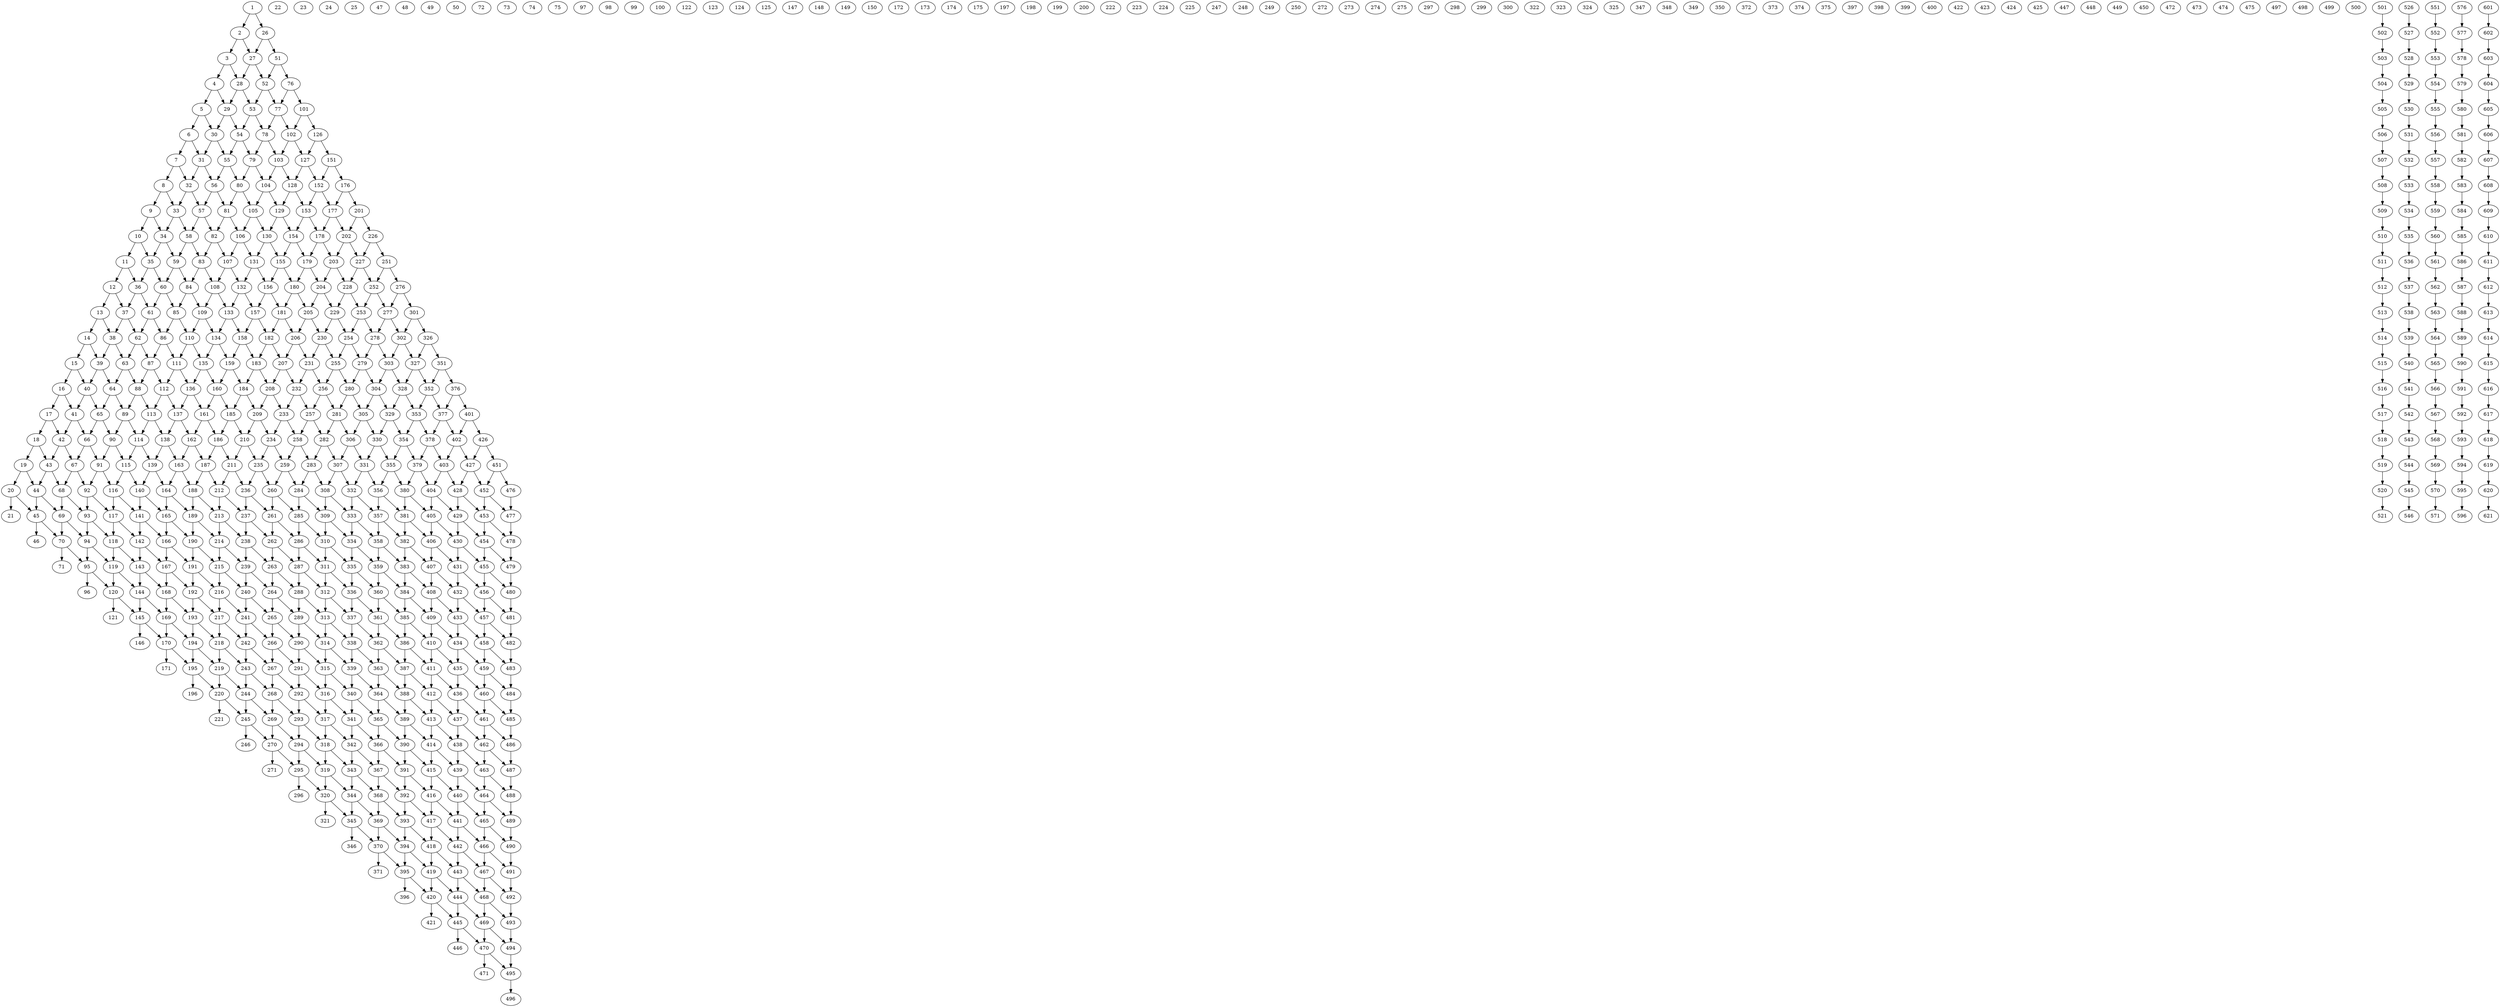 digraph G {
	1;
	2;
	3;
	4;
	5;
	6;
	7;
	8;
	9;
	10;
	11;
	12;
	13;
	14;
	15;
	16;
	17;
	18;
	19;
	20;
	21;
	22;
	23;
	24;
	25;
	26;
	27;
	28;
	29;
	30;
	31;
	32;
	33;
	34;
	35;
	36;
	37;
	38;
	39;
	40;
	41;
	42;
	43;
	44;
	45;
	46;
	47;
	48;
	49;
	50;
	51;
	52;
	53;
	54;
	55;
	56;
	57;
	58;
	59;
	60;
	61;
	62;
	63;
	64;
	65;
	66;
	67;
	68;
	69;
	70;
	71;
	72;
	73;
	74;
	75;
	76;
	77;
	78;
	79;
	80;
	81;
	82;
	83;
	84;
	85;
	86;
	87;
	88;
	89;
	90;
	91;
	92;
	93;
	94;
	95;
	96;
	97;
	98;
	99;
	100;
	101;
	102;
	103;
	104;
	105;
	106;
	107;
	108;
	109;
	110;
	111;
	112;
	113;
	114;
	115;
	116;
	117;
	118;
	119;
	120;
	121;
	122;
	123;
	124;
	125;
	126;
	127;
	128;
	129;
	130;
	131;
	132;
	133;
	134;
	135;
	136;
	137;
	138;
	139;
	140;
	141;
	142;
	143;
	144;
	145;
	146;
	147;
	148;
	149;
	150;
	151;
	152;
	153;
	154;
	155;
	156;
	157;
	158;
	159;
	160;
	161;
	162;
	163;
	164;
	165;
	166;
	167;
	168;
	169;
	170;
	171;
	172;
	173;
	174;
	175;
	176;
	177;
	178;
	179;
	180;
	181;
	182;
	183;
	184;
	185;
	186;
	187;
	188;
	189;
	190;
	191;
	192;
	193;
	194;
	195;
	196;
	197;
	198;
	199;
	200;
	201;
	202;
	203;
	204;
	205;
	206;
	207;
	208;
	209;
	210;
	211;
	212;
	213;
	214;
	215;
	216;
	217;
	218;
	219;
	220;
	221;
	222;
	223;
	224;
	225;
	226;
	227;
	228;
	229;
	230;
	231;
	232;
	233;
	234;
	235;
	236;
	237;
	238;
	239;
	240;
	241;
	242;
	243;
	244;
	245;
	246;
	247;
	248;
	249;
	250;
	251;
	252;
	253;
	254;
	255;
	256;
	257;
	258;
	259;
	260;
	261;
	262;
	263;
	264;
	265;
	266;
	267;
	268;
	269;
	270;
	271;
	272;
	273;
	274;
	275;
	276;
	277;
	278;
	279;
	280;
	281;
	282;
	283;
	284;
	285;
	286;
	287;
	288;
	289;
	290;
	291;
	292;
	293;
	294;
	295;
	296;
	297;
	298;
	299;
	300;
	301;
	302;
	303;
	304;
	305;
	306;
	307;
	308;
	309;
	310;
	311;
	312;
	313;
	314;
	315;
	316;
	317;
	318;
	319;
	320;
	321;
	322;
	323;
	324;
	325;
	326;
	327;
	328;
	329;
	330;
	331;
	332;
	333;
	334;
	335;
	336;
	337;
	338;
	339;
	340;
	341;
	342;
	343;
	344;
	345;
	346;
	347;
	348;
	349;
	350;
	351;
	352;
	353;
	354;
	355;
	356;
	357;
	358;
	359;
	360;
	361;
	362;
	363;
	364;
	365;
	366;
	367;
	368;
	369;
	370;
	371;
	372;
	373;
	374;
	375;
	376;
	377;
	378;
	379;
	380;
	381;
	382;
	383;
	384;
	385;
	386;
	387;
	388;
	389;
	390;
	391;
	392;
	393;
	394;
	395;
	396;
	397;
	398;
	399;
	400;
	401;
	402;
	403;
	404;
	405;
	406;
	407;
	408;
	409;
	410;
	411;
	412;
	413;
	414;
	415;
	416;
	417;
	418;
	419;
	420;
	421;
	422;
	423;
	424;
	425;
	426;
	427;
	428;
	429;
	430;
	431;
	432;
	433;
	434;
	435;
	436;
	437;
	438;
	439;
	440;
	441;
	442;
	443;
	444;
	445;
	446;
	447;
	448;
	449;
	450;
	451;
	452;
	453;
	454;
	455;
	456;
	457;
	458;
	459;
	460;
	461;
	462;
	463;
	464;
	465;
	466;
	467;
	468;
	469;
	470;
	471;
	472;
	473;
	474;
	475;
	476;
	477;
	478;
	479;
	480;
	481;
	482;
	483;
	484;
	485;
	486;
	487;
	488;
	489;
	490;
	491;
	492;
	493;
	494;
	495;
	496;
	497;
	498;
	499;
	500;
	501;
	502;
	503;
	504;
	505;
	506;
	507;
	508;
	509;
	510;
	511;
	512;
	513;
	514;
	515;
	516;
	517;
	518;
	519;
	520;
	521;
	526;
	527;
	528;
	529;
	530;
	531;
	532;
	533;
	534;
	535;
	536;
	537;
	538;
	539;
	540;
	541;
	542;
	543;
	544;
	545;
	546;
	551;
	552;
	553;
	554;
	555;
	556;
	557;
	558;
	559;
	560;
	561;
	562;
	563;
	564;
	565;
	566;
	567;
	568;
	569;
	570;
	571;
	576;
	577;
	578;
	579;
	580;
	581;
	582;
	583;
	584;
	585;
	586;
	587;
	588;
	589;
	590;
	591;
	592;
	593;
	594;
	595;
	596;
	601;
	602;
	603;
	604;
	605;
	606;
	607;
	608;
	609;
	610;
	611;
	612;
	613;
	614;
	615;
	616;
	617;
	618;
	619;
	620;
	621;
	1 -> 2;
	1 -> 26;
	2 -> 3;
	2 -> 27;
	3 -> 4;
	3 -> 28;
	4 -> 5;
	4 -> 29;
	5 -> 6;
	5 -> 30;
	6 -> 7;
	6 -> 31;
	7 -> 8;
	7 -> 32;
	8 -> 9;
	8 -> 33;
	9 -> 10;
	9 -> 34;
	10 -> 11;
	10 -> 35;
	11 -> 12;
	11 -> 36;
	12 -> 13;
	12 -> 37;
	13 -> 14;
	13 -> 38;
	14 -> 15;
	14 -> 39;
	15 -> 16;
	15 -> 40;
	16 -> 17;
	16 -> 41;
	17 -> 18;
	17 -> 42;
	18 -> 19;
	18 -> 43;
	19 -> 20;
	19 -> 44;
	20 -> 21;
	20 -> 45;
	26 -> 27;
	26 -> 51;
	27 -> 28;
	27 -> 52;
	28 -> 29;
	28 -> 53;
	29 -> 30;
	29 -> 54;
	30 -> 31;
	30 -> 55;
	31 -> 32;
	31 -> 56;
	32 -> 33;
	32 -> 57;
	33 -> 34;
	33 -> 58;
	34 -> 35;
	34 -> 59;
	35 -> 36;
	35 -> 60;
	36 -> 37;
	36 -> 61;
	37 -> 38;
	37 -> 62;
	38 -> 39;
	38 -> 63;
	39 -> 40;
	39 -> 64;
	40 -> 41;
	40 -> 65;
	41 -> 42;
	41 -> 66;
	42 -> 43;
	42 -> 67;
	43 -> 44;
	43 -> 68;
	44 -> 45;
	44 -> 69;
	45 -> 46;
	45 -> 70;
	51 -> 52;
	51 -> 76;
	52 -> 53;
	52 -> 77;
	53 -> 54;
	53 -> 78;
	54 -> 55;
	54 -> 79;
	55 -> 56;
	55 -> 80;
	56 -> 57;
	56 -> 81;
	57 -> 58;
	57 -> 82;
	58 -> 59;
	58 -> 83;
	59 -> 60;
	59 -> 84;
	60 -> 61;
	60 -> 85;
	61 -> 62;
	61 -> 86;
	62 -> 63;
	62 -> 87;
	63 -> 64;
	63 -> 88;
	64 -> 65;
	64 -> 89;
	65 -> 66;
	65 -> 90;
	66 -> 67;
	66 -> 91;
	67 -> 68;
	67 -> 92;
	68 -> 69;
	68 -> 93;
	69 -> 70;
	69 -> 94;
	70 -> 71;
	70 -> 95;
	76 -> 77;
	76 -> 101;
	77 -> 78;
	77 -> 102;
	78 -> 79;
	78 -> 103;
	79 -> 80;
	79 -> 104;
	80 -> 81;
	80 -> 105;
	81 -> 82;
	81 -> 106;
	82 -> 83;
	82 -> 107;
	83 -> 84;
	83 -> 108;
	84 -> 85;
	84 -> 109;
	85 -> 86;
	85 -> 110;
	86 -> 87;
	86 -> 111;
	87 -> 88;
	87 -> 112;
	88 -> 89;
	88 -> 113;
	89 -> 90;
	89 -> 114;
	90 -> 91;
	90 -> 115;
	91 -> 92;
	91 -> 116;
	92 -> 93;
	92 -> 117;
	93 -> 94;
	93 -> 118;
	94 -> 95;
	94 -> 119;
	95 -> 96;
	95 -> 120;
	101 -> 102;
	101 -> 126;
	102 -> 103;
	102 -> 127;
	103 -> 104;
	103 -> 128;
	104 -> 105;
	104 -> 129;
	105 -> 106;
	105 -> 130;
	106 -> 107;
	106 -> 131;
	107 -> 108;
	107 -> 132;
	108 -> 109;
	108 -> 133;
	109 -> 110;
	109 -> 134;
	110 -> 111;
	110 -> 135;
	111 -> 112;
	111 -> 136;
	112 -> 113;
	112 -> 137;
	113 -> 114;
	113 -> 138;
	114 -> 115;
	114 -> 139;
	115 -> 116;
	115 -> 140;
	116 -> 117;
	116 -> 141;
	117 -> 118;
	117 -> 142;
	118 -> 119;
	118 -> 143;
	119 -> 120;
	119 -> 144;
	120 -> 121;
	120 -> 145;
	126 -> 127;
	126 -> 151;
	127 -> 128;
	127 -> 152;
	128 -> 129;
	128 -> 153;
	129 -> 130;
	129 -> 154;
	130 -> 131;
	130 -> 155;
	131 -> 132;
	131 -> 156;
	132 -> 133;
	132 -> 157;
	133 -> 134;
	133 -> 158;
	134 -> 135;
	134 -> 159;
	135 -> 136;
	135 -> 160;
	136 -> 137;
	136 -> 161;
	137 -> 138;
	137 -> 162;
	138 -> 139;
	138 -> 163;
	139 -> 140;
	139 -> 164;
	140 -> 141;
	140 -> 165;
	141 -> 142;
	141 -> 166;
	142 -> 143;
	142 -> 167;
	143 -> 144;
	143 -> 168;
	144 -> 145;
	144 -> 169;
	145 -> 146;
	145 -> 170;
	151 -> 152;
	151 -> 176;
	152 -> 153;
	152 -> 177;
	153 -> 154;
	153 -> 178;
	154 -> 155;
	154 -> 179;
	155 -> 156;
	155 -> 180;
	156 -> 157;
	156 -> 181;
	157 -> 158;
	157 -> 182;
	158 -> 159;
	158 -> 183;
	159 -> 160;
	159 -> 184;
	160 -> 161;
	160 -> 185;
	161 -> 162;
	161 -> 186;
	162 -> 163;
	162 -> 187;
	163 -> 164;
	163 -> 188;
	164 -> 165;
	164 -> 189;
	165 -> 166;
	165 -> 190;
	166 -> 167;
	166 -> 191;
	167 -> 168;
	167 -> 192;
	168 -> 169;
	168 -> 193;
	169 -> 170;
	169 -> 194;
	170 -> 171;
	170 -> 195;
	176 -> 177;
	176 -> 201;
	177 -> 178;
	177 -> 202;
	178 -> 179;
	178 -> 203;
	179 -> 180;
	179 -> 204;
	180 -> 181;
	180 -> 205;
	181 -> 182;
	181 -> 206;
	182 -> 183;
	182 -> 207;
	183 -> 184;
	183 -> 208;
	184 -> 185;
	184 -> 209;
	185 -> 186;
	185 -> 210;
	186 -> 187;
	186 -> 211;
	187 -> 188;
	187 -> 212;
	188 -> 189;
	188 -> 213;
	189 -> 190;
	189 -> 214;
	190 -> 191;
	190 -> 215;
	191 -> 192;
	191 -> 216;
	192 -> 193;
	192 -> 217;
	193 -> 194;
	193 -> 218;
	194 -> 195;
	194 -> 219;
	195 -> 196;
	195 -> 220;
	201 -> 202;
	201 -> 226;
	202 -> 203;
	202 -> 227;
	203 -> 204;
	203 -> 228;
	204 -> 205;
	204 -> 229;
	205 -> 206;
	205 -> 230;
	206 -> 207;
	206 -> 231;
	207 -> 208;
	207 -> 232;
	208 -> 209;
	208 -> 233;
	209 -> 210;
	209 -> 234;
	210 -> 211;
	210 -> 235;
	211 -> 212;
	211 -> 236;
	212 -> 213;
	212 -> 237;
	213 -> 214;
	213 -> 238;
	214 -> 215;
	214 -> 239;
	215 -> 216;
	215 -> 240;
	216 -> 217;
	216 -> 241;
	217 -> 218;
	217 -> 242;
	218 -> 219;
	218 -> 243;
	219 -> 220;
	219 -> 244;
	220 -> 221;
	220 -> 245;
	226 -> 227;
	226 -> 251;
	227 -> 228;
	227 -> 252;
	228 -> 229;
	228 -> 253;
	229 -> 230;
	229 -> 254;
	230 -> 231;
	230 -> 255;
	231 -> 232;
	231 -> 256;
	232 -> 233;
	232 -> 257;
	233 -> 234;
	233 -> 258;
	234 -> 235;
	234 -> 259;
	235 -> 236;
	235 -> 260;
	236 -> 237;
	236 -> 261;
	237 -> 238;
	237 -> 262;
	238 -> 239;
	238 -> 263;
	239 -> 240;
	239 -> 264;
	240 -> 241;
	240 -> 265;
	241 -> 242;
	241 -> 266;
	242 -> 243;
	242 -> 267;
	243 -> 244;
	243 -> 268;
	244 -> 245;
	244 -> 269;
	245 -> 246;
	245 -> 270;
	251 -> 252;
	251 -> 276;
	252 -> 253;
	252 -> 277;
	253 -> 254;
	253 -> 278;
	254 -> 255;
	254 -> 279;
	255 -> 256;
	255 -> 280;
	256 -> 257;
	256 -> 281;
	257 -> 258;
	257 -> 282;
	258 -> 259;
	258 -> 283;
	259 -> 260;
	259 -> 284;
	260 -> 261;
	260 -> 285;
	261 -> 262;
	261 -> 286;
	262 -> 263;
	262 -> 287;
	263 -> 264;
	263 -> 288;
	264 -> 265;
	264 -> 289;
	265 -> 266;
	265 -> 290;
	266 -> 267;
	266 -> 291;
	267 -> 268;
	267 -> 292;
	268 -> 269;
	268 -> 293;
	269 -> 270;
	269 -> 294;
	270 -> 271;
	270 -> 295;
	276 -> 277;
	276 -> 301;
	277 -> 278;
	277 -> 302;
	278 -> 279;
	278 -> 303;
	279 -> 280;
	279 -> 304;
	280 -> 281;
	280 -> 305;
	281 -> 282;
	281 -> 306;
	282 -> 283;
	282 -> 307;
	283 -> 284;
	283 -> 308;
	284 -> 285;
	284 -> 309;
	285 -> 286;
	285 -> 310;
	286 -> 287;
	286 -> 311;
	287 -> 288;
	287 -> 312;
	288 -> 289;
	288 -> 313;
	289 -> 290;
	289 -> 314;
	290 -> 291;
	290 -> 315;
	291 -> 292;
	291 -> 316;
	292 -> 293;
	292 -> 317;
	293 -> 294;
	293 -> 318;
	294 -> 295;
	294 -> 319;
	295 -> 296;
	295 -> 320;
	301 -> 302;
	301 -> 326;
	302 -> 303;
	302 -> 327;
	303 -> 304;
	303 -> 328;
	304 -> 305;
	304 -> 329;
	305 -> 306;
	305 -> 330;
	306 -> 307;
	306 -> 331;
	307 -> 308;
	307 -> 332;
	308 -> 309;
	308 -> 333;
	309 -> 310;
	309 -> 334;
	310 -> 311;
	310 -> 335;
	311 -> 312;
	311 -> 336;
	312 -> 313;
	312 -> 337;
	313 -> 314;
	313 -> 338;
	314 -> 315;
	314 -> 339;
	315 -> 316;
	315 -> 340;
	316 -> 317;
	316 -> 341;
	317 -> 318;
	317 -> 342;
	318 -> 319;
	318 -> 343;
	319 -> 320;
	319 -> 344;
	320 -> 321;
	320 -> 345;
	326 -> 327;
	326 -> 351;
	327 -> 328;
	327 -> 352;
	328 -> 329;
	328 -> 353;
	329 -> 330;
	329 -> 354;
	330 -> 331;
	330 -> 355;
	331 -> 332;
	331 -> 356;
	332 -> 333;
	332 -> 357;
	333 -> 334;
	333 -> 358;
	334 -> 335;
	334 -> 359;
	335 -> 336;
	335 -> 360;
	336 -> 337;
	336 -> 361;
	337 -> 338;
	337 -> 362;
	338 -> 339;
	338 -> 363;
	339 -> 340;
	339 -> 364;
	340 -> 341;
	340 -> 365;
	341 -> 342;
	341 -> 366;
	342 -> 343;
	342 -> 367;
	343 -> 344;
	343 -> 368;
	344 -> 345;
	344 -> 369;
	345 -> 346;
	345 -> 370;
	351 -> 352;
	351 -> 376;
	352 -> 353;
	352 -> 377;
	353 -> 354;
	353 -> 378;
	354 -> 355;
	354 -> 379;
	355 -> 356;
	355 -> 380;
	356 -> 357;
	356 -> 381;
	357 -> 358;
	357 -> 382;
	358 -> 359;
	358 -> 383;
	359 -> 360;
	359 -> 384;
	360 -> 361;
	360 -> 385;
	361 -> 362;
	361 -> 386;
	362 -> 363;
	362 -> 387;
	363 -> 364;
	363 -> 388;
	364 -> 365;
	364 -> 389;
	365 -> 366;
	365 -> 390;
	366 -> 367;
	366 -> 391;
	367 -> 368;
	367 -> 392;
	368 -> 369;
	368 -> 393;
	369 -> 370;
	369 -> 394;
	370 -> 371;
	370 -> 395;
	376 -> 377;
	376 -> 401;
	377 -> 378;
	377 -> 402;
	378 -> 379;
	378 -> 403;
	379 -> 380;
	379 -> 404;
	380 -> 381;
	380 -> 405;
	381 -> 382;
	381 -> 406;
	382 -> 383;
	382 -> 407;
	383 -> 384;
	383 -> 408;
	384 -> 385;
	384 -> 409;
	385 -> 386;
	385 -> 410;
	386 -> 387;
	386 -> 411;
	387 -> 388;
	387 -> 412;
	388 -> 389;
	388 -> 413;
	389 -> 390;
	389 -> 414;
	390 -> 391;
	390 -> 415;
	391 -> 392;
	391 -> 416;
	392 -> 393;
	392 -> 417;
	393 -> 394;
	393 -> 418;
	394 -> 395;
	394 -> 419;
	395 -> 396;
	395 -> 420;
	401 -> 402;
	401 -> 426;
	402 -> 403;
	402 -> 427;
	403 -> 404;
	403 -> 428;
	404 -> 405;
	404 -> 429;
	405 -> 406;
	405 -> 430;
	406 -> 407;
	406 -> 431;
	407 -> 408;
	407 -> 432;
	408 -> 409;
	408 -> 433;
	409 -> 410;
	409 -> 434;
	410 -> 411;
	410 -> 435;
	411 -> 412;
	411 -> 436;
	412 -> 413;
	412 -> 437;
	413 -> 414;
	413 -> 438;
	414 -> 415;
	414 -> 439;
	415 -> 416;
	415 -> 440;
	416 -> 417;
	416 -> 441;
	417 -> 418;
	417 -> 442;
	418 -> 419;
	418 -> 443;
	419 -> 420;
	419 -> 444;
	420 -> 421;
	420 -> 445;
	426 -> 427;
	426 -> 451;
	427 -> 428;
	427 -> 452;
	428 -> 429;
	428 -> 453;
	429 -> 430;
	429 -> 454;
	430 -> 431;
	430 -> 455;
	431 -> 432;
	431 -> 456;
	432 -> 433;
	432 -> 457;
	433 -> 434;
	433 -> 458;
	434 -> 435;
	434 -> 459;
	435 -> 436;
	435 -> 460;
	436 -> 437;
	436 -> 461;
	437 -> 438;
	437 -> 462;
	438 -> 439;
	438 -> 463;
	439 -> 440;
	439 -> 464;
	440 -> 441;
	440 -> 465;
	441 -> 442;
	441 -> 466;
	442 -> 443;
	442 -> 467;
	443 -> 444;
	443 -> 468;
	444 -> 445;
	444 -> 469;
	445 -> 446;
	445 -> 470;
	451 -> 452;
	451 -> 476;
	452 -> 453;
	452 -> 477;
	453 -> 454;
	453 -> 478;
	454 -> 455;
	454 -> 479;
	455 -> 456;
	455 -> 480;
	456 -> 457;
	456 -> 481;
	457 -> 458;
	457 -> 482;
	458 -> 459;
	458 -> 483;
	459 -> 460;
	459 -> 484;
	460 -> 461;
	460 -> 485;
	461 -> 462;
	461 -> 486;
	462 -> 463;
	462 -> 487;
	463 -> 464;
	463 -> 488;
	464 -> 465;
	464 -> 489;
	465 -> 466;
	465 -> 490;
	466 -> 467;
	466 -> 491;
	467 -> 468;
	467 -> 492;
	468 -> 469;
	468 -> 493;
	469 -> 470;
	469 -> 494;
	470 -> 471;
	470 -> 495;
	476 -> 477;
	477 -> 478;
	478 -> 479;
	479 -> 480;
	480 -> 481;
	481 -> 482;
	482 -> 483;
	483 -> 484;
	484 -> 485;
	485 -> 486;
	486 -> 487;
	487 -> 488;
	488 -> 489;
	489 -> 490;
	490 -> 491;
	491 -> 492;
	492 -> 493;
	493 -> 494;
	494 -> 495;
	495 -> 496;
	501 -> 502;
	502 -> 503;
	503 -> 504;
	504 -> 505;
	505 -> 506;
	506 -> 507;
	507 -> 508;
	508 -> 509;
	509 -> 510;
	510 -> 511;
	511 -> 512;
	512 -> 513;
	513 -> 514;
	514 -> 515;
	515 -> 516;
	516 -> 517;
	517 -> 518;
	518 -> 519;
	519 -> 520;
	520 -> 521;
	526 -> 527;
	527 -> 528;
	528 -> 529;
	529 -> 530;
	530 -> 531;
	531 -> 532;
	532 -> 533;
	533 -> 534;
	534 -> 535;
	535 -> 536;
	536 -> 537;
	537 -> 538;
	538 -> 539;
	539 -> 540;
	540 -> 541;
	541 -> 542;
	542 -> 543;
	543 -> 544;
	544 -> 545;
	545 -> 546;
	551 -> 552;
	552 -> 553;
	553 -> 554;
	554 -> 555;
	555 -> 556;
	556 -> 557;
	557 -> 558;
	558 -> 559;
	559 -> 560;
	560 -> 561;
	561 -> 562;
	562 -> 563;
	563 -> 564;
	564 -> 565;
	565 -> 566;
	566 -> 567;
	567 -> 568;
	568 -> 569;
	569 -> 570;
	570 -> 571;
	576 -> 577;
	577 -> 578;
	578 -> 579;
	579 -> 580;
	580 -> 581;
	581 -> 582;
	582 -> 583;
	583 -> 584;
	584 -> 585;
	585 -> 586;
	586 -> 587;
	587 -> 588;
	588 -> 589;
	589 -> 590;
	590 -> 591;
	591 -> 592;
	592 -> 593;
	593 -> 594;
	594 -> 595;
	595 -> 596;
	601 -> 602;
	602 -> 603;
	603 -> 604;
	604 -> 605;
	605 -> 606;
	606 -> 607;
	607 -> 608;
	608 -> 609;
	609 -> 610;
	610 -> 611;
	611 -> 612;
	612 -> 613;
	613 -> 614;
	614 -> 615;
	615 -> 616;
	616 -> 617;
	617 -> 618;
	618 -> 619;
	619 -> 620;
	620 -> 621;
}